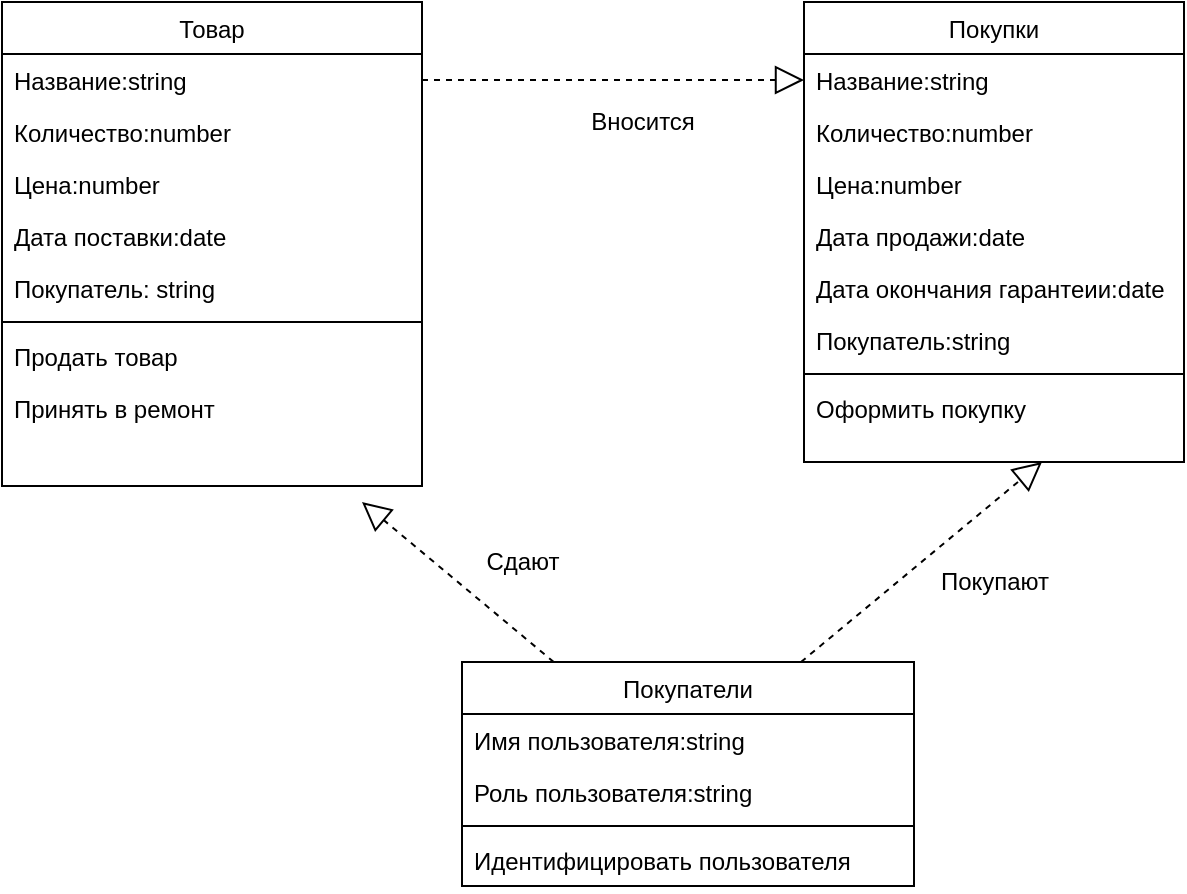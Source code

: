 <mxfile version="14.6.13" type="device"><diagram id="C5RBs43oDa-KdzZeNtuy" name="Page-1"><mxGraphModel dx="580" dy="775" grid="1" gridSize="10" guides="1" tooltips="1" connect="1" arrows="1" fold="1" page="1" pageScale="1" pageWidth="827" pageHeight="1169" math="0" shadow="0"><root><mxCell id="WIyWlLk6GJQsqaUBKTNV-0"/><mxCell id="WIyWlLk6GJQsqaUBKTNV-1" parent="WIyWlLk6GJQsqaUBKTNV-0"/><mxCell id="zkfFHV4jXpPFQw0GAbJ--17" value="Товар" style="swimlane;fontStyle=0;align=center;verticalAlign=top;childLayout=stackLayout;horizontal=1;startSize=26;horizontalStack=0;resizeParent=1;resizeLast=0;collapsible=1;marginBottom=0;rounded=0;shadow=0;strokeWidth=1;" parent="WIyWlLk6GJQsqaUBKTNV-1" vertex="1"><mxGeometry x="50" y="10" width="210" height="242" as="geometry"><mxRectangle x="430" y="40" width="160" height="26" as="alternateBounds"/></mxGeometry></mxCell><mxCell id="zkfFHV4jXpPFQw0GAbJ--18" value="Название:string" style="text;align=left;verticalAlign=top;spacingLeft=4;spacingRight=4;overflow=hidden;rotatable=0;points=[[0,0.5],[1,0.5]];portConstraint=eastwest;" parent="zkfFHV4jXpPFQw0GAbJ--17" vertex="1"><mxGeometry y="26" width="210" height="26" as="geometry"/></mxCell><mxCell id="zkfFHV4jXpPFQw0GAbJ--19" value="Количество:number" style="text;align=left;verticalAlign=top;spacingLeft=4;spacingRight=4;overflow=hidden;rotatable=0;points=[[0,0.5],[1,0.5]];portConstraint=eastwest;rounded=0;shadow=0;html=0;" parent="zkfFHV4jXpPFQw0GAbJ--17" vertex="1"><mxGeometry y="52" width="210" height="26" as="geometry"/></mxCell><mxCell id="zkfFHV4jXpPFQw0GAbJ--20" value="Цена:number" style="text;align=left;verticalAlign=top;spacingLeft=4;spacingRight=4;overflow=hidden;rotatable=0;points=[[0,0.5],[1,0.5]];portConstraint=eastwest;rounded=0;shadow=0;html=0;" parent="zkfFHV4jXpPFQw0GAbJ--17" vertex="1"><mxGeometry y="78" width="210" height="26" as="geometry"/></mxCell><mxCell id="zkfFHV4jXpPFQw0GAbJ--21" value="Дата поставки:date" style="text;align=left;verticalAlign=top;spacingLeft=4;spacingRight=4;overflow=hidden;rotatable=0;points=[[0,0.5],[1,0.5]];portConstraint=eastwest;rounded=0;shadow=0;html=0;" parent="zkfFHV4jXpPFQw0GAbJ--17" vertex="1"><mxGeometry y="104" width="210" height="26" as="geometry"/></mxCell><mxCell id="4a7pgq291_SLdhy1_q6P-18" value="Покупатель: string" style="text;align=left;verticalAlign=top;spacingLeft=4;spacingRight=4;overflow=hidden;rotatable=0;points=[[0,0.5],[1,0.5]];portConstraint=eastwest;rounded=0;shadow=0;html=0;" parent="zkfFHV4jXpPFQw0GAbJ--17" vertex="1"><mxGeometry y="130" width="210" height="26" as="geometry"/></mxCell><mxCell id="zkfFHV4jXpPFQw0GAbJ--23" value="" style="line;html=1;strokeWidth=1;align=left;verticalAlign=middle;spacingTop=-1;spacingLeft=3;spacingRight=3;rotatable=0;labelPosition=right;points=[];portConstraint=eastwest;" parent="zkfFHV4jXpPFQw0GAbJ--17" vertex="1"><mxGeometry y="156" width="210" height="8" as="geometry"/></mxCell><mxCell id="zkfFHV4jXpPFQw0GAbJ--24" value="Продать товар" style="text;align=left;verticalAlign=top;spacingLeft=4;spacingRight=4;overflow=hidden;rotatable=0;points=[[0,0.5],[1,0.5]];portConstraint=eastwest;" parent="zkfFHV4jXpPFQw0GAbJ--17" vertex="1"><mxGeometry y="164" width="210" height="26" as="geometry"/></mxCell><mxCell id="zkfFHV4jXpPFQw0GAbJ--25" value="Принять в ремонт&#10;" style="text;align=left;verticalAlign=top;spacingLeft=4;spacingRight=4;overflow=hidden;rotatable=0;points=[[0,0.5],[1,0.5]];portConstraint=eastwest;" parent="zkfFHV4jXpPFQw0GAbJ--17" vertex="1"><mxGeometry y="190" width="210" height="26" as="geometry"/></mxCell><mxCell id="4a7pgq291_SLdhy1_q6P-0" value="Покупки" style="swimlane;fontStyle=0;align=center;verticalAlign=top;childLayout=stackLayout;horizontal=1;startSize=26;horizontalStack=0;resizeParent=1;resizeLast=0;collapsible=1;marginBottom=0;rounded=0;shadow=0;strokeWidth=1;" parent="WIyWlLk6GJQsqaUBKTNV-1" vertex="1"><mxGeometry x="451" y="10" width="190" height="230" as="geometry"><mxRectangle x="430" y="40" width="160" height="26" as="alternateBounds"/></mxGeometry></mxCell><mxCell id="4a7pgq291_SLdhy1_q6P-1" value="Название:string" style="text;align=left;verticalAlign=top;spacingLeft=4;spacingRight=4;overflow=hidden;rotatable=0;points=[[0,0.5],[1,0.5]];portConstraint=eastwest;" parent="4a7pgq291_SLdhy1_q6P-0" vertex="1"><mxGeometry y="26" width="190" height="26" as="geometry"/></mxCell><mxCell id="4a7pgq291_SLdhy1_q6P-2" value="Количество:number" style="text;align=left;verticalAlign=top;spacingLeft=4;spacingRight=4;overflow=hidden;rotatable=0;points=[[0,0.5],[1,0.5]];portConstraint=eastwest;rounded=0;shadow=0;html=0;" parent="4a7pgq291_SLdhy1_q6P-0" vertex="1"><mxGeometry y="52" width="190" height="26" as="geometry"/></mxCell><mxCell id="4a7pgq291_SLdhy1_q6P-3" value="Цена:number" style="text;align=left;verticalAlign=top;spacingLeft=4;spacingRight=4;overflow=hidden;rotatable=0;points=[[0,0.5],[1,0.5]];portConstraint=eastwest;rounded=0;shadow=0;html=0;" parent="4a7pgq291_SLdhy1_q6P-0" vertex="1"><mxGeometry y="78" width="190" height="26" as="geometry"/></mxCell><mxCell id="4a7pgq291_SLdhy1_q6P-4" value="Дата продажи:date" style="text;align=left;verticalAlign=top;spacingLeft=4;spacingRight=4;overflow=hidden;rotatable=0;points=[[0,0.5],[1,0.5]];portConstraint=eastwest;rounded=0;shadow=0;html=0;" parent="4a7pgq291_SLdhy1_q6P-0" vertex="1"><mxGeometry y="104" width="190" height="26" as="geometry"/></mxCell><mxCell id="4a7pgq291_SLdhy1_q6P-19" value="Дата окончания гарантеии:date" style="text;align=left;verticalAlign=top;spacingLeft=4;spacingRight=4;overflow=hidden;rotatable=0;points=[[0,0.5],[1,0.5]];portConstraint=eastwest;rounded=0;shadow=0;html=0;" parent="4a7pgq291_SLdhy1_q6P-0" vertex="1"><mxGeometry y="130" width="190" height="26" as="geometry"/></mxCell><mxCell id="4a7pgq291_SLdhy1_q6P-5" value="Покупатель:string" style="text;align=left;verticalAlign=top;spacingLeft=4;spacingRight=4;overflow=hidden;rotatable=0;points=[[0,0.5],[1,0.5]];portConstraint=eastwest;rounded=0;shadow=0;html=0;" parent="4a7pgq291_SLdhy1_q6P-0" vertex="1"><mxGeometry y="156" width="190" height="26" as="geometry"/></mxCell><mxCell id="4a7pgq291_SLdhy1_q6P-6" value="" style="line;html=1;strokeWidth=1;align=left;verticalAlign=middle;spacingTop=-1;spacingLeft=3;spacingRight=3;rotatable=0;labelPosition=right;points=[];portConstraint=eastwest;" parent="4a7pgq291_SLdhy1_q6P-0" vertex="1"><mxGeometry y="182" width="190" height="8" as="geometry"/></mxCell><mxCell id="4a7pgq291_SLdhy1_q6P-7" value="Оформить покупку" style="text;align=left;verticalAlign=top;spacingLeft=4;spacingRight=4;overflow=hidden;rotatable=0;points=[[0,0.5],[1,0.5]];portConstraint=eastwest;" parent="4a7pgq291_SLdhy1_q6P-0" vertex="1"><mxGeometry y="190" width="190" height="26" as="geometry"/></mxCell><mxCell id="4a7pgq291_SLdhy1_q6P-9" value="Покупатели" style="swimlane;fontStyle=0;align=center;verticalAlign=top;childLayout=stackLayout;horizontal=1;startSize=26;horizontalStack=0;resizeParent=1;resizeLast=0;collapsible=1;marginBottom=0;rounded=0;shadow=0;strokeWidth=1;" parent="WIyWlLk6GJQsqaUBKTNV-1" vertex="1"><mxGeometry x="280" y="340" width="226" height="112" as="geometry"><mxRectangle x="430" y="40" width="160" height="26" as="alternateBounds"/></mxGeometry></mxCell><mxCell id="4a7pgq291_SLdhy1_q6P-10" value="Имя пользователя:string" style="text;align=left;verticalAlign=top;spacingLeft=4;spacingRight=4;overflow=hidden;rotatable=0;points=[[0,0.5],[1,0.5]];portConstraint=eastwest;" parent="4a7pgq291_SLdhy1_q6P-9" vertex="1"><mxGeometry y="26" width="226" height="26" as="geometry"/></mxCell><mxCell id="4a7pgq291_SLdhy1_q6P-11" value="Роль пользователя:string" style="text;align=left;verticalAlign=top;spacingLeft=4;spacingRight=4;overflow=hidden;rotatable=0;points=[[0,0.5],[1,0.5]];portConstraint=eastwest;rounded=0;shadow=0;html=0;" parent="4a7pgq291_SLdhy1_q6P-9" vertex="1"><mxGeometry y="52" width="226" height="26" as="geometry"/></mxCell><mxCell id="4a7pgq291_SLdhy1_q6P-15" value="" style="line;html=1;strokeWidth=1;align=left;verticalAlign=middle;spacingTop=-1;spacingLeft=3;spacingRight=3;rotatable=0;labelPosition=right;points=[];portConstraint=eastwest;" parent="4a7pgq291_SLdhy1_q6P-9" vertex="1"><mxGeometry y="78" width="226" height="8" as="geometry"/></mxCell><mxCell id="4a7pgq291_SLdhy1_q6P-16" value="Идентифицировать пользователя" style="text;align=left;verticalAlign=top;spacingLeft=4;spacingRight=4;overflow=hidden;rotatable=0;points=[[0,0.5],[1,0.5]];portConstraint=eastwest;" parent="4a7pgq291_SLdhy1_q6P-9" vertex="1"><mxGeometry y="86" width="226" height="26" as="geometry"/></mxCell><mxCell id="4a7pgq291_SLdhy1_q6P-22" value="" style="endArrow=block;dashed=1;endFill=0;endSize=12;html=1;exitX=1;exitY=0.5;exitDx=0;exitDy=0;entryX=0;entryY=0.5;entryDx=0;entryDy=0;" parent="WIyWlLk6GJQsqaUBKTNV-1" source="zkfFHV4jXpPFQw0GAbJ--18" target="4a7pgq291_SLdhy1_q6P-1" edge="1"><mxGeometry width="160" relative="1" as="geometry"><mxPoint x="330" y="400" as="sourcePoint"/><mxPoint x="490" y="400" as="targetPoint"/></mxGeometry></mxCell><mxCell id="4a7pgq291_SLdhy1_q6P-23" value="" style="endArrow=block;dashed=1;endFill=0;endSize=12;html=1;exitX=0.75;exitY=0;exitDx=0;exitDy=0;" parent="WIyWlLk6GJQsqaUBKTNV-1" source="4a7pgq291_SLdhy1_q6P-9" edge="1"><mxGeometry width="160" relative="1" as="geometry"><mxPoint x="290" y="490" as="sourcePoint"/><mxPoint x="570" y="240" as="targetPoint"/></mxGeometry></mxCell><mxCell id="4a7pgq291_SLdhy1_q6P-24" value="" style="endArrow=block;dashed=1;endFill=0;endSize=12;html=1;" parent="WIyWlLk6GJQsqaUBKTNV-1" source="4a7pgq291_SLdhy1_q6P-9" edge="1"><mxGeometry width="160" relative="1" as="geometry"><mxPoint x="200" y="490" as="sourcePoint"/><mxPoint x="230" y="260" as="targetPoint"/></mxGeometry></mxCell><mxCell id="4a7pgq291_SLdhy1_q6P-25" value="Покупают&lt;br&gt;" style="text;html=1;align=center;verticalAlign=middle;resizable=0;points=[];autosize=1;strokeColor=none;" parent="WIyWlLk6GJQsqaUBKTNV-1" vertex="1"><mxGeometry x="511" y="290" width="70" height="20" as="geometry"/></mxCell><mxCell id="4a7pgq291_SLdhy1_q6P-26" value="Сдают" style="text;html=1;align=center;verticalAlign=middle;resizable=0;points=[];autosize=1;strokeColor=none;" parent="WIyWlLk6GJQsqaUBKTNV-1" vertex="1"><mxGeometry x="285" y="280" width="50" height="20" as="geometry"/></mxCell><mxCell id="4a7pgq291_SLdhy1_q6P-27" value="Вносится" style="text;html=1;align=center;verticalAlign=middle;resizable=0;points=[];autosize=1;strokeColor=none;" parent="WIyWlLk6GJQsqaUBKTNV-1" vertex="1"><mxGeometry x="335" y="60" width="70" height="20" as="geometry"/></mxCell></root></mxGraphModel></diagram></mxfile>